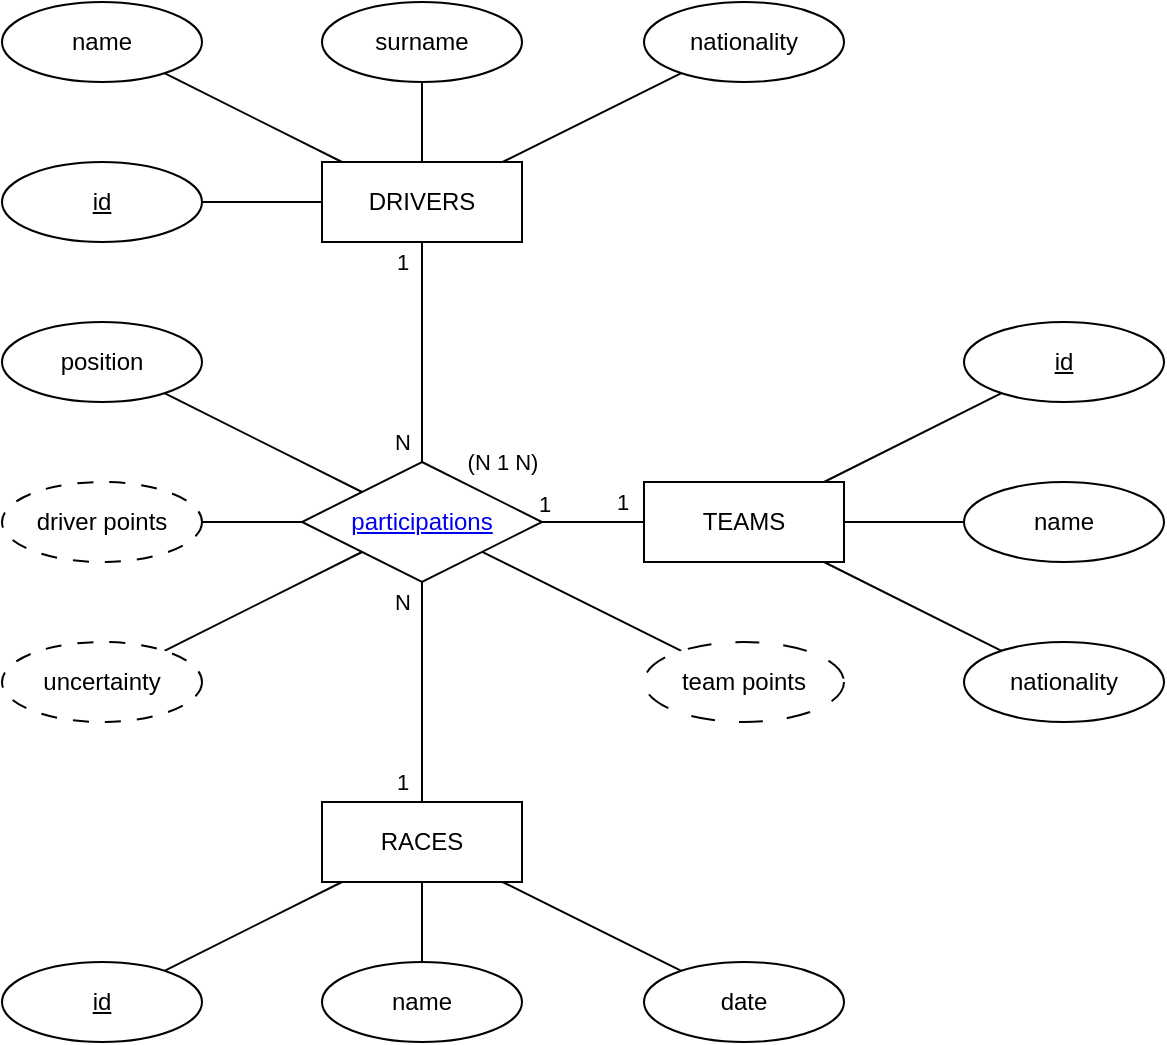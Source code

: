 <mxfile version="26.0.16" pages="2">
  <diagram name="Página-1" id="J5Bvu_2-2_Yfp0qXFBn4">
    <mxGraphModel dx="1674" dy="746" grid="1" gridSize="10" guides="1" tooltips="1" connect="1" arrows="1" fold="1" page="1" pageScale="1" pageWidth="827" pageHeight="1169" math="0" shadow="0">
      <root>
        <mxCell id="0" />
        <mxCell id="1" parent="0" />
        <mxCell id="fEHornG4ekqKrcdhMLwt-8" style="rounded=0;orthogonalLoop=1;jettySize=auto;html=1;endArrow=none;endFill=0;" parent="1" source="fEHornG4ekqKrcdhMLwt-12" target="fEHornG4ekqKrcdhMLwt-33" edge="1">
          <mxGeometry relative="1" as="geometry" />
        </mxCell>
        <mxCell id="fEHornG4ekqKrcdhMLwt-9" style="rounded=0;orthogonalLoop=1;jettySize=auto;html=1;endArrow=none;endFill=0;" parent="1" source="fEHornG4ekqKrcdhMLwt-12" target="fEHornG4ekqKrcdhMLwt-30" edge="1">
          <mxGeometry relative="1" as="geometry" />
        </mxCell>
        <mxCell id="fEHornG4ekqKrcdhMLwt-10" style="rounded=0;orthogonalLoop=1;jettySize=auto;html=1;endArrow=none;endFill=0;" parent="1" source="fEHornG4ekqKrcdhMLwt-26" target="fEHornG4ekqKrcdhMLwt-29" edge="1">
          <mxGeometry relative="1" as="geometry">
            <mxPoint x="710" y="251" as="sourcePoint" />
          </mxGeometry>
        </mxCell>
        <mxCell id="fEHornG4ekqKrcdhMLwt-11" style="rounded=0;orthogonalLoop=1;jettySize=auto;html=1;endArrow=none;endFill=0;" parent="1" source="fEHornG4ekqKrcdhMLwt-12" target="fEHornG4ekqKrcdhMLwt-27" edge="1">
          <mxGeometry relative="1" as="geometry" />
        </mxCell>
        <mxCell id="fEHornG4ekqKrcdhMLwt-12" value="TEAMS" style="whiteSpace=wrap;html=1;align=center;" parent="1" vertex="1">
          <mxGeometry x="351" y="260" width="100" height="40" as="geometry" />
        </mxCell>
        <mxCell id="fEHornG4ekqKrcdhMLwt-13" value="N" style="rounded=0;orthogonalLoop=1;jettySize=auto;html=1;endArrow=none;endFill=0;" parent="1" source="fEHornG4ekqKrcdhMLwt-19" target="fEHornG4ekqKrcdhMLwt-26" edge="1">
          <mxGeometry x="0.818" y="-10" relative="1" as="geometry">
            <mxPoint as="offset" />
          </mxGeometry>
        </mxCell>
        <mxCell id="fEHornG4ekqKrcdhMLwt-14" value="1" style="edgeLabel;html=1;align=center;verticalAlign=middle;resizable=0;points=[];" parent="fEHornG4ekqKrcdhMLwt-13" vertex="1" connectable="0">
          <mxGeometry x="-0.727" y="-1" relative="1" as="geometry">
            <mxPoint x="-9" y="-5" as="offset" />
          </mxGeometry>
        </mxCell>
        <mxCell id="fEHornG4ekqKrcdhMLwt-15" value="(N 1 N)" style="edgeLabel;html=1;align=center;verticalAlign=middle;resizable=0;points=[];" parent="fEHornG4ekqKrcdhMLwt-13" vertex="1" connectable="0">
          <mxGeometry x="0.618" y="-2" relative="1" as="geometry">
            <mxPoint x="42" y="21" as="offset" />
          </mxGeometry>
        </mxCell>
        <mxCell id="fEHornG4ekqKrcdhMLwt-16" style="rounded=0;orthogonalLoop=1;jettySize=auto;html=1;endArrow=none;endFill=0;" parent="1" source="fEHornG4ekqKrcdhMLwt-19" target="fEHornG4ekqKrcdhMLwt-36" edge="1">
          <mxGeometry relative="1" as="geometry" />
        </mxCell>
        <mxCell id="fEHornG4ekqKrcdhMLwt-17" style="rounded=0;orthogonalLoop=1;jettySize=auto;html=1;endArrow=none;endFill=0;" parent="1" source="fEHornG4ekqKrcdhMLwt-19" target="fEHornG4ekqKrcdhMLwt-37" edge="1">
          <mxGeometry relative="1" as="geometry" />
        </mxCell>
        <mxCell id="fEHornG4ekqKrcdhMLwt-18" style="rounded=0;orthogonalLoop=1;jettySize=auto;html=1;endArrow=none;endFill=0;" parent="1" source="fEHornG4ekqKrcdhMLwt-19" target="fEHornG4ekqKrcdhMLwt-28" edge="1">
          <mxGeometry relative="1" as="geometry" />
        </mxCell>
        <mxCell id="fEHornG4ekqKrcdhMLwt-19" value="DRIVERS" style="whiteSpace=wrap;html=1;align=center;" parent="1" vertex="1">
          <mxGeometry x="190" y="100" width="100" height="40" as="geometry" />
        </mxCell>
        <mxCell id="fEHornG4ekqKrcdhMLwt-20" style="rounded=0;orthogonalLoop=1;jettySize=auto;html=1;endArrow=none;endFill=0;" parent="1" source="fEHornG4ekqKrcdhMLwt-25" target="fEHornG4ekqKrcdhMLwt-38" edge="1">
          <mxGeometry relative="1" as="geometry" />
        </mxCell>
        <mxCell id="fEHornG4ekqKrcdhMLwt-21" style="rounded=0;orthogonalLoop=1;jettySize=auto;html=1;endArrow=none;endFill=0;" parent="1" source="fEHornG4ekqKrcdhMLwt-25" target="fEHornG4ekqKrcdhMLwt-35" edge="1">
          <mxGeometry relative="1" as="geometry" />
        </mxCell>
        <mxCell id="fEHornG4ekqKrcdhMLwt-22" style="rounded=0;orthogonalLoop=1;jettySize=auto;html=1;endArrow=none;endFill=0;" parent="1" source="fEHornG4ekqKrcdhMLwt-25" target="fEHornG4ekqKrcdhMLwt-34" edge="1">
          <mxGeometry relative="1" as="geometry" />
        </mxCell>
        <mxCell id="fEHornG4ekqKrcdhMLwt-23" value="N" style="rounded=0;orthogonalLoop=1;jettySize=auto;html=1;endArrow=none;endFill=0;" parent="1" source="fEHornG4ekqKrcdhMLwt-25" target="fEHornG4ekqKrcdhMLwt-26" edge="1">
          <mxGeometry x="0.818" y="10" relative="1" as="geometry">
            <mxPoint as="offset" />
          </mxGeometry>
        </mxCell>
        <mxCell id="fEHornG4ekqKrcdhMLwt-24" value="&lt;div&gt;1&lt;/div&gt;" style="edgeLabel;html=1;align=center;verticalAlign=middle;resizable=0;points=[];" parent="fEHornG4ekqKrcdhMLwt-23" vertex="1" connectable="0">
          <mxGeometry x="-0.654" y="1" relative="1" as="geometry">
            <mxPoint x="-9" y="9" as="offset" />
          </mxGeometry>
        </mxCell>
        <mxCell id="fEHornG4ekqKrcdhMLwt-25" value="RACES" style="whiteSpace=wrap;html=1;align=center;" parent="1" vertex="1">
          <mxGeometry x="190" y="420" width="100" height="40" as="geometry" />
        </mxCell>
        <mxCell id="fEHornG4ekqKrcdhMLwt-26" value="&lt;span class=&quot;tag_lemma&quot;&gt;&lt;a rel=&quot;nofollow&quot; class=&quot;dictLink&quot;&gt;participations&lt;/a&gt;&lt;/span&gt;" style="shape=rhombus;perimeter=rhombusPerimeter;whiteSpace=wrap;html=1;align=center;" parent="1" vertex="1">
          <mxGeometry x="180" y="250" width="120" height="60" as="geometry" />
        </mxCell>
        <mxCell id="fEHornG4ekqKrcdhMLwt-27" value="nationality" style="ellipse;whiteSpace=wrap;html=1;align=center;" parent="1" vertex="1">
          <mxGeometry x="511" y="340" width="100" height="40" as="geometry" />
        </mxCell>
        <mxCell id="fEHornG4ekqKrcdhMLwt-28" value="nationality" style="ellipse;whiteSpace=wrap;html=1;align=center;" parent="1" vertex="1">
          <mxGeometry x="351" y="20" width="100" height="40" as="geometry" />
        </mxCell>
        <mxCell id="fEHornG4ekqKrcdhMLwt-29" value="team points" style="ellipse;whiteSpace=wrap;html=1;align=center;dashed=1;dashPattern=12 12;" parent="1" vertex="1">
          <mxGeometry x="351" y="340" width="100" height="40" as="geometry" />
        </mxCell>
        <mxCell id="fEHornG4ekqKrcdhMLwt-30" value="name" style="ellipse;whiteSpace=wrap;html=1;align=center;" parent="1" vertex="1">
          <mxGeometry x="511" y="260" width="100" height="40" as="geometry" />
        </mxCell>
        <mxCell id="fEHornG4ekqKrcdhMLwt-31" style="rounded=0;orthogonalLoop=1;jettySize=auto;html=1;endArrow=none;endFill=0;" parent="1" source="fEHornG4ekqKrcdhMLwt-32" target="fEHornG4ekqKrcdhMLwt-26" edge="1">
          <mxGeometry relative="1" as="geometry" />
        </mxCell>
        <mxCell id="fEHornG4ekqKrcdhMLwt-32" value="position" style="ellipse;whiteSpace=wrap;html=1;align=center;" parent="1" vertex="1">
          <mxGeometry x="30" y="180" width="100" height="40" as="geometry" />
        </mxCell>
        <mxCell id="fEHornG4ekqKrcdhMLwt-33" value="id" style="ellipse;whiteSpace=wrap;html=1;align=center;fontStyle=4" parent="1" vertex="1">
          <mxGeometry x="511" y="180" width="100" height="40" as="geometry" />
        </mxCell>
        <mxCell id="fEHornG4ekqKrcdhMLwt-34" value="date" style="ellipse;whiteSpace=wrap;html=1;align=center;" parent="1" vertex="1">
          <mxGeometry x="351" y="500" width="100" height="40" as="geometry" />
        </mxCell>
        <mxCell id="fEHornG4ekqKrcdhMLwt-35" value="id" style="ellipse;whiteSpace=wrap;html=1;align=center;fontStyle=4" parent="1" vertex="1">
          <mxGeometry x="30" y="500" width="100" height="40" as="geometry" />
        </mxCell>
        <mxCell id="fEHornG4ekqKrcdhMLwt-36" value="id" style="ellipse;whiteSpace=wrap;html=1;align=center;fontStyle=4" parent="1" vertex="1">
          <mxGeometry x="30" y="100" width="100" height="40" as="geometry" />
        </mxCell>
        <mxCell id="fEHornG4ekqKrcdhMLwt-37" value="name" style="ellipse;whiteSpace=wrap;html=1;align=center;" parent="1" vertex="1">
          <mxGeometry x="30" y="20" width="100" height="40" as="geometry" />
        </mxCell>
        <mxCell id="fEHornG4ekqKrcdhMLwt-38" value="name" style="ellipse;whiteSpace=wrap;html=1;align=center;" parent="1" vertex="1">
          <mxGeometry x="190" y="500" width="100" height="40" as="geometry" />
        </mxCell>
        <mxCell id="fEHornG4ekqKrcdhMLwt-39" style="rounded=0;orthogonalLoop=1;jettySize=auto;html=1;endArrow=none;endFill=0;" parent="1" source="fEHornG4ekqKrcdhMLwt-26" target="fEHornG4ekqKrcdhMLwt-40" edge="1">
          <mxGeometry relative="1" as="geometry">
            <mxPoint x="205" y="228" as="sourcePoint" />
            <mxPoint x="152.056" y="193.33" as="targetPoint" />
          </mxGeometry>
        </mxCell>
        <mxCell id="fEHornG4ekqKrcdhMLwt-40" value="uncertainty" style="ellipse;whiteSpace=wrap;html=1;align=center;dashed=1;dashPattern=8 8;" parent="1" vertex="1">
          <mxGeometry x="30" y="340" width="100" height="40" as="geometry" />
        </mxCell>
        <mxCell id="fEHornG4ekqKrcdhMLwt-41" value="driver points" style="ellipse;whiteSpace=wrap;html=1;align=center;dashed=1;dashPattern=8 8;" parent="1" vertex="1">
          <mxGeometry x="30" y="260" width="100" height="40" as="geometry" />
        </mxCell>
        <mxCell id="fEHornG4ekqKrcdhMLwt-42" style="rounded=0;orthogonalLoop=1;jettySize=auto;html=1;endArrow=none;endFill=0;" parent="1" source="fEHornG4ekqKrcdhMLwt-26" target="fEHornG4ekqKrcdhMLwt-41" edge="1">
          <mxGeometry relative="1" as="geometry">
            <mxPoint x="216" y="237" as="sourcePoint" />
            <mxPoint x="117" y="253" as="targetPoint" />
          </mxGeometry>
        </mxCell>
        <mxCell id="fEHornG4ekqKrcdhMLwt-45" style="rounded=0;orthogonalLoop=1;jettySize=auto;html=1;endArrow=none;endFill=0;" parent="1" source="fEHornG4ekqKrcdhMLwt-26" target="fEHornG4ekqKrcdhMLwt-12" edge="1">
          <mxGeometry relative="1" as="geometry">
            <mxPoint x="280" y="275.286" as="sourcePoint" />
            <mxPoint x="381" y="225.286" as="targetPoint" />
          </mxGeometry>
        </mxCell>
        <mxCell id="fEHornG4ekqKrcdhMLwt-46" value="1" style="edgeLabel;html=1;align=center;verticalAlign=middle;resizable=0;points=[];" parent="fEHornG4ekqKrcdhMLwt-45" vertex="1" connectable="0">
          <mxGeometry x="-0.805" relative="1" as="geometry">
            <mxPoint x="-4" y="-9" as="offset" />
          </mxGeometry>
        </mxCell>
        <mxCell id="fEHornG4ekqKrcdhMLwt-47" value="1" style="edgeLabel;html=1;align=center;verticalAlign=middle;resizable=0;points=[];" parent="fEHornG4ekqKrcdhMLwt-45" vertex="1" connectable="0">
          <mxGeometry x="-0.137" relative="1" as="geometry">
            <mxPoint x="18" y="-10" as="offset" />
          </mxGeometry>
        </mxCell>
        <mxCell id="fEHornG4ekqKrcdhMLwt-48" value="surname" style="ellipse;whiteSpace=wrap;html=1;align=center;" parent="1" vertex="1">
          <mxGeometry x="190" y="20" width="100" height="40" as="geometry" />
        </mxCell>
        <mxCell id="fEHornG4ekqKrcdhMLwt-49" style="rounded=0;orthogonalLoop=1;jettySize=auto;html=1;endArrow=none;endFill=0;" parent="1" source="fEHornG4ekqKrcdhMLwt-19" target="fEHornG4ekqKrcdhMLwt-48" edge="1">
          <mxGeometry relative="1" as="geometry">
            <mxPoint x="210" y="110" as="sourcePoint" />
            <mxPoint x="121" y="66" as="targetPoint" />
          </mxGeometry>
        </mxCell>
      </root>
    </mxGraphModel>
  </diagram>
  <diagram id="KuCC717gutsvbgyUtLt0" name="Página-2">
    <mxGraphModel dx="1674" dy="746" grid="1" gridSize="10" guides="1" tooltips="1" connect="1" arrows="1" fold="1" page="1" pageScale="1" pageWidth="827" pageHeight="1169" math="0" shadow="0">
      <root>
        <mxCell id="0" />
        <mxCell id="1" parent="0" />
        <mxCell id="SVllH9l_F9v9vqGUW8PD-1" style="rounded=0;orthogonalLoop=1;jettySize=auto;html=1;endArrow=none;endFill=0;" edge="1" parent="1" source="SVllH9l_F9v9vqGUW8PD-5" target="SVllH9l_F9v9vqGUW8PD-26">
          <mxGeometry relative="1" as="geometry" />
        </mxCell>
        <mxCell id="SVllH9l_F9v9vqGUW8PD-2" style="rounded=0;orthogonalLoop=1;jettySize=auto;html=1;endArrow=none;endFill=0;" edge="1" parent="1" source="SVllH9l_F9v9vqGUW8PD-5" target="SVllH9l_F9v9vqGUW8PD-23">
          <mxGeometry relative="1" as="geometry" />
        </mxCell>
        <mxCell id="SVllH9l_F9v9vqGUW8PD-3" style="rounded=0;orthogonalLoop=1;jettySize=auto;html=1;endArrow=none;endFill=0;" edge="1" parent="1" source="SVllH9l_F9v9vqGUW8PD-19" target="SVllH9l_F9v9vqGUW8PD-22">
          <mxGeometry relative="1" as="geometry">
            <mxPoint x="710" y="251" as="sourcePoint" />
          </mxGeometry>
        </mxCell>
        <mxCell id="SVllH9l_F9v9vqGUW8PD-4" style="rounded=0;orthogonalLoop=1;jettySize=auto;html=1;endArrow=none;endFill=0;" edge="1" parent="1" source="SVllH9l_F9v9vqGUW8PD-5" target="SVllH9l_F9v9vqGUW8PD-20">
          <mxGeometry relative="1" as="geometry" />
        </mxCell>
        <mxCell id="SVllH9l_F9v9vqGUW8PD-5" value="ESCUDERIAS" style="whiteSpace=wrap;html=1;align=center;" vertex="1" parent="1">
          <mxGeometry x="351" y="260" width="100" height="40" as="geometry" />
        </mxCell>
        <mxCell id="SVllH9l_F9v9vqGUW8PD-6" value="N" style="rounded=0;orthogonalLoop=1;jettySize=auto;html=1;endArrow=none;endFill=0;" edge="1" parent="1" source="SVllH9l_F9v9vqGUW8PD-12" target="SVllH9l_F9v9vqGUW8PD-19">
          <mxGeometry x="0.818" y="-10" relative="1" as="geometry">
            <mxPoint as="offset" />
          </mxGeometry>
        </mxCell>
        <mxCell id="SVllH9l_F9v9vqGUW8PD-7" value="1" style="edgeLabel;html=1;align=center;verticalAlign=middle;resizable=0;points=[];" vertex="1" connectable="0" parent="SVllH9l_F9v9vqGUW8PD-6">
          <mxGeometry x="-0.727" y="-1" relative="1" as="geometry">
            <mxPoint x="-9" y="-5" as="offset" />
          </mxGeometry>
        </mxCell>
        <mxCell id="SVllH9l_F9v9vqGUW8PD-8" value="(N 1 N)" style="edgeLabel;html=1;align=center;verticalAlign=middle;resizable=0;points=[];" vertex="1" connectable="0" parent="SVllH9l_F9v9vqGUW8PD-6">
          <mxGeometry x="0.618" y="-2" relative="1" as="geometry">
            <mxPoint x="42" y="21" as="offset" />
          </mxGeometry>
        </mxCell>
        <mxCell id="SVllH9l_F9v9vqGUW8PD-9" style="rounded=0;orthogonalLoop=1;jettySize=auto;html=1;endArrow=none;endFill=0;" edge="1" parent="1" source="SVllH9l_F9v9vqGUW8PD-12" target="SVllH9l_F9v9vqGUW8PD-29">
          <mxGeometry relative="1" as="geometry" />
        </mxCell>
        <mxCell id="SVllH9l_F9v9vqGUW8PD-10" style="rounded=0;orthogonalLoop=1;jettySize=auto;html=1;endArrow=none;endFill=0;" edge="1" parent="1" source="SVllH9l_F9v9vqGUW8PD-12" target="SVllH9l_F9v9vqGUW8PD-30">
          <mxGeometry relative="1" as="geometry" />
        </mxCell>
        <mxCell id="SVllH9l_F9v9vqGUW8PD-11" style="rounded=0;orthogonalLoop=1;jettySize=auto;html=1;endArrow=none;endFill=0;" edge="1" parent="1" source="SVllH9l_F9v9vqGUW8PD-12" target="SVllH9l_F9v9vqGUW8PD-21">
          <mxGeometry relative="1" as="geometry" />
        </mxCell>
        <mxCell id="SVllH9l_F9v9vqGUW8PD-12" value="PILOTOS" style="whiteSpace=wrap;html=1;align=center;" vertex="1" parent="1">
          <mxGeometry x="190" y="100" width="100" height="40" as="geometry" />
        </mxCell>
        <mxCell id="SVllH9l_F9v9vqGUW8PD-13" style="rounded=0;orthogonalLoop=1;jettySize=auto;html=1;endArrow=none;endFill=0;" edge="1" parent="1" source="SVllH9l_F9v9vqGUW8PD-18" target="SVllH9l_F9v9vqGUW8PD-31">
          <mxGeometry relative="1" as="geometry" />
        </mxCell>
        <mxCell id="SVllH9l_F9v9vqGUW8PD-14" style="rounded=0;orthogonalLoop=1;jettySize=auto;html=1;endArrow=none;endFill=0;" edge="1" parent="1" source="SVllH9l_F9v9vqGUW8PD-18" target="SVllH9l_F9v9vqGUW8PD-28">
          <mxGeometry relative="1" as="geometry" />
        </mxCell>
        <mxCell id="SVllH9l_F9v9vqGUW8PD-15" style="rounded=0;orthogonalLoop=1;jettySize=auto;html=1;endArrow=none;endFill=0;" edge="1" parent="1" source="SVllH9l_F9v9vqGUW8PD-18" target="SVllH9l_F9v9vqGUW8PD-27">
          <mxGeometry relative="1" as="geometry" />
        </mxCell>
        <mxCell id="SVllH9l_F9v9vqGUW8PD-16" value="N" style="rounded=0;orthogonalLoop=1;jettySize=auto;html=1;endArrow=none;endFill=0;" edge="1" parent="1" source="SVllH9l_F9v9vqGUW8PD-18" target="SVllH9l_F9v9vqGUW8PD-19">
          <mxGeometry x="0.818" y="10" relative="1" as="geometry">
            <mxPoint as="offset" />
          </mxGeometry>
        </mxCell>
        <mxCell id="SVllH9l_F9v9vqGUW8PD-17" value="&lt;div&gt;1&lt;/div&gt;" style="edgeLabel;html=1;align=center;verticalAlign=middle;resizable=0;points=[];" vertex="1" connectable="0" parent="SVllH9l_F9v9vqGUW8PD-16">
          <mxGeometry x="-0.654" y="1" relative="1" as="geometry">
            <mxPoint x="-9" y="9" as="offset" />
          </mxGeometry>
        </mxCell>
        <mxCell id="SVllH9l_F9v9vqGUW8PD-18" value="CARRERAS" style="whiteSpace=wrap;html=1;align=center;" vertex="1" parent="1">
          <mxGeometry x="190" y="420" width="100" height="40" as="geometry" />
        </mxCell>
        <mxCell id="SVllH9l_F9v9vqGUW8PD-19" value="participaciones" style="shape=rhombus;perimeter=rhombusPerimeter;whiteSpace=wrap;html=1;align=center;" vertex="1" parent="1">
          <mxGeometry x="180" y="250" width="120" height="60" as="geometry" />
        </mxCell>
        <mxCell id="SVllH9l_F9v9vqGUW8PD-20" value="nacionalidad" style="ellipse;whiteSpace=wrap;html=1;align=center;" vertex="1" parent="1">
          <mxGeometry x="511" y="340" width="100" height="40" as="geometry" />
        </mxCell>
        <mxCell id="SVllH9l_F9v9vqGUW8PD-21" value="nacionalidad" style="ellipse;whiteSpace=wrap;html=1;align=center;" vertex="1" parent="1">
          <mxGeometry x="351" y="20" width="100" height="40" as="geometry" />
        </mxCell>
        <mxCell id="SVllH9l_F9v9vqGUW8PD-22" value="puntos de la escudería" style="ellipse;whiteSpace=wrap;html=1;align=center;dashed=1;dashPattern=12 12;" vertex="1" parent="1">
          <mxGeometry x="351" y="340" width="100" height="40" as="geometry" />
        </mxCell>
        <mxCell id="SVllH9l_F9v9vqGUW8PD-23" value="nombre" style="ellipse;whiteSpace=wrap;html=1;align=center;" vertex="1" parent="1">
          <mxGeometry x="511" y="260" width="100" height="40" as="geometry" />
        </mxCell>
        <mxCell id="SVllH9l_F9v9vqGUW8PD-24" style="rounded=0;orthogonalLoop=1;jettySize=auto;html=1;endArrow=none;endFill=0;" edge="1" parent="1" source="SVllH9l_F9v9vqGUW8PD-25" target="SVllH9l_F9v9vqGUW8PD-19">
          <mxGeometry relative="1" as="geometry" />
        </mxCell>
        <mxCell id="SVllH9l_F9v9vqGUW8PD-25" value="posición" style="ellipse;whiteSpace=wrap;html=1;align=center;" vertex="1" parent="1">
          <mxGeometry x="30" y="180" width="100" height="40" as="geometry" />
        </mxCell>
        <mxCell id="SVllH9l_F9v9vqGUW8PD-26" value="id" style="ellipse;whiteSpace=wrap;html=1;align=center;fontStyle=4" vertex="1" parent="1">
          <mxGeometry x="511" y="180" width="100" height="40" as="geometry" />
        </mxCell>
        <mxCell id="SVllH9l_F9v9vqGUW8PD-27" value="fecha" style="ellipse;whiteSpace=wrap;html=1;align=center;" vertex="1" parent="1">
          <mxGeometry x="351" y="500" width="100" height="40" as="geometry" />
        </mxCell>
        <mxCell id="SVllH9l_F9v9vqGUW8PD-28" value="id" style="ellipse;whiteSpace=wrap;html=1;align=center;fontStyle=4" vertex="1" parent="1">
          <mxGeometry x="30" y="500" width="100" height="40" as="geometry" />
        </mxCell>
        <mxCell id="SVllH9l_F9v9vqGUW8PD-29" value="id" style="ellipse;whiteSpace=wrap;html=1;align=center;fontStyle=4" vertex="1" parent="1">
          <mxGeometry x="30" y="100" width="100" height="40" as="geometry" />
        </mxCell>
        <mxCell id="SVllH9l_F9v9vqGUW8PD-30" value="nombre" style="ellipse;whiteSpace=wrap;html=1;align=center;" vertex="1" parent="1">
          <mxGeometry x="30" y="20" width="100" height="40" as="geometry" />
        </mxCell>
        <mxCell id="SVllH9l_F9v9vqGUW8PD-31" value="nombre" style="ellipse;whiteSpace=wrap;html=1;align=center;" vertex="1" parent="1">
          <mxGeometry x="190" y="500" width="100" height="40" as="geometry" />
        </mxCell>
        <mxCell id="SVllH9l_F9v9vqGUW8PD-32" style="rounded=0;orthogonalLoop=1;jettySize=auto;html=1;endArrow=none;endFill=0;" edge="1" parent="1" source="SVllH9l_F9v9vqGUW8PD-19" target="SVllH9l_F9v9vqGUW8PD-33">
          <mxGeometry relative="1" as="geometry">
            <mxPoint x="205" y="228" as="sourcePoint" />
            <mxPoint x="152.056" y="193.33" as="targetPoint" />
          </mxGeometry>
        </mxCell>
        <mxCell id="SVllH9l_F9v9vqGUW8PD-33" value="&lt;span&gt;&lt;span data-dobid=&quot;hdw&quot;&gt;incertidumbre&lt;/span&gt;&lt;/span&gt;" style="ellipse;whiteSpace=wrap;html=1;align=center;dashed=1;dashPattern=8 8;" vertex="1" parent="1">
          <mxGeometry x="30" y="340" width="100" height="40" as="geometry" />
        </mxCell>
        <mxCell id="SVllH9l_F9v9vqGUW8PD-34" value="puntos del piloto" style="ellipse;whiteSpace=wrap;html=1;align=center;dashed=1;dashPattern=8 8;" vertex="1" parent="1">
          <mxGeometry x="30" y="260" width="100" height="40" as="geometry" />
        </mxCell>
        <mxCell id="SVllH9l_F9v9vqGUW8PD-35" style="rounded=0;orthogonalLoop=1;jettySize=auto;html=1;endArrow=none;endFill=0;" edge="1" parent="1" source="SVllH9l_F9v9vqGUW8PD-19" target="SVllH9l_F9v9vqGUW8PD-34">
          <mxGeometry relative="1" as="geometry">
            <mxPoint x="216" y="237" as="sourcePoint" />
            <mxPoint x="117" y="253" as="targetPoint" />
          </mxGeometry>
        </mxCell>
        <mxCell id="SVllH9l_F9v9vqGUW8PD-38" style="rounded=0;orthogonalLoop=1;jettySize=auto;html=1;endArrow=none;endFill=0;" edge="1" parent="1" source="SVllH9l_F9v9vqGUW8PD-19" target="SVllH9l_F9v9vqGUW8PD-5">
          <mxGeometry relative="1" as="geometry">
            <mxPoint x="280" y="275.286" as="sourcePoint" />
            <mxPoint x="381" y="225.286" as="targetPoint" />
          </mxGeometry>
        </mxCell>
        <mxCell id="SVllH9l_F9v9vqGUW8PD-39" value="1" style="edgeLabel;html=1;align=center;verticalAlign=middle;resizable=0;points=[];" vertex="1" connectable="0" parent="SVllH9l_F9v9vqGUW8PD-38">
          <mxGeometry x="-0.805" relative="1" as="geometry">
            <mxPoint x="-4" y="-9" as="offset" />
          </mxGeometry>
        </mxCell>
        <mxCell id="SVllH9l_F9v9vqGUW8PD-40" value="1" style="edgeLabel;html=1;align=center;verticalAlign=middle;resizable=0;points=[];" vertex="1" connectable="0" parent="SVllH9l_F9v9vqGUW8PD-38">
          <mxGeometry x="-0.137" relative="1" as="geometry">
            <mxPoint x="18" y="-10" as="offset" />
          </mxGeometry>
        </mxCell>
        <mxCell id="SVllH9l_F9v9vqGUW8PD-41" value="apellido" style="ellipse;whiteSpace=wrap;html=1;align=center;" vertex="1" parent="1">
          <mxGeometry x="190" y="20" width="100" height="40" as="geometry" />
        </mxCell>
        <mxCell id="SVllH9l_F9v9vqGUW8PD-42" style="rounded=0;orthogonalLoop=1;jettySize=auto;html=1;endArrow=none;endFill=0;" edge="1" parent="1" source="SVllH9l_F9v9vqGUW8PD-12" target="SVllH9l_F9v9vqGUW8PD-41">
          <mxGeometry relative="1" as="geometry">
            <mxPoint x="210" y="110" as="sourcePoint" />
            <mxPoint x="121" y="66" as="targetPoint" />
          </mxGeometry>
        </mxCell>
      </root>
    </mxGraphModel>
  </diagram>
</mxfile>
